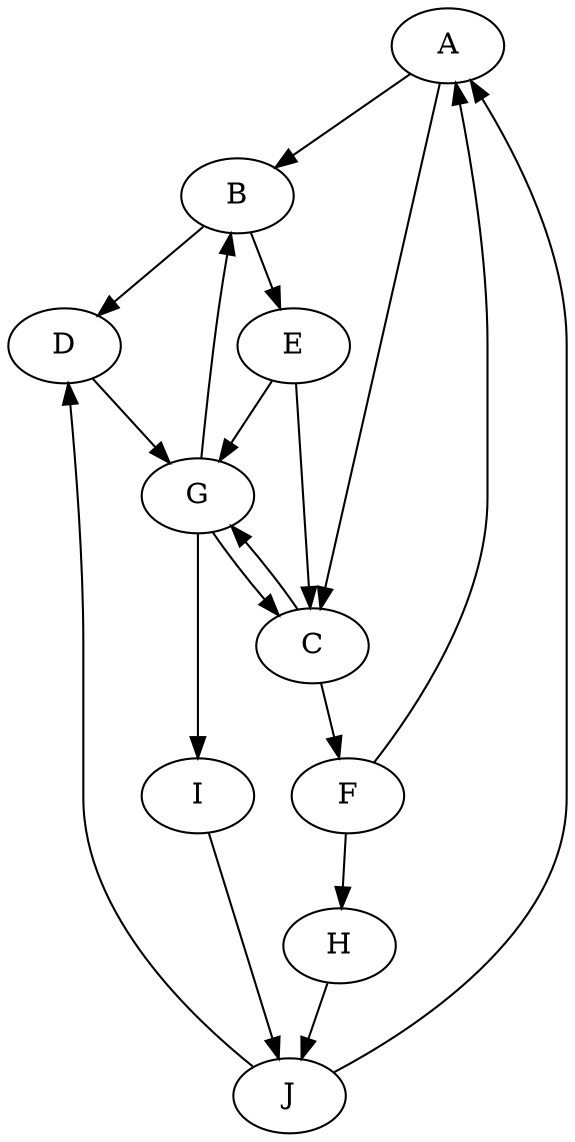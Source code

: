 digraph G {
  A -> B;
  A -> C;
  B -> D;
  B -> E;
  C -> F;
  D -> G;
  E -> G;
  F -> H;
  G -> I;
  H -> J;
  I -> J;
  J -> A;
  G -> B;
  E -> C;
  F -> A;
  C -> G;
  G -> C;
  J -> D;
} 